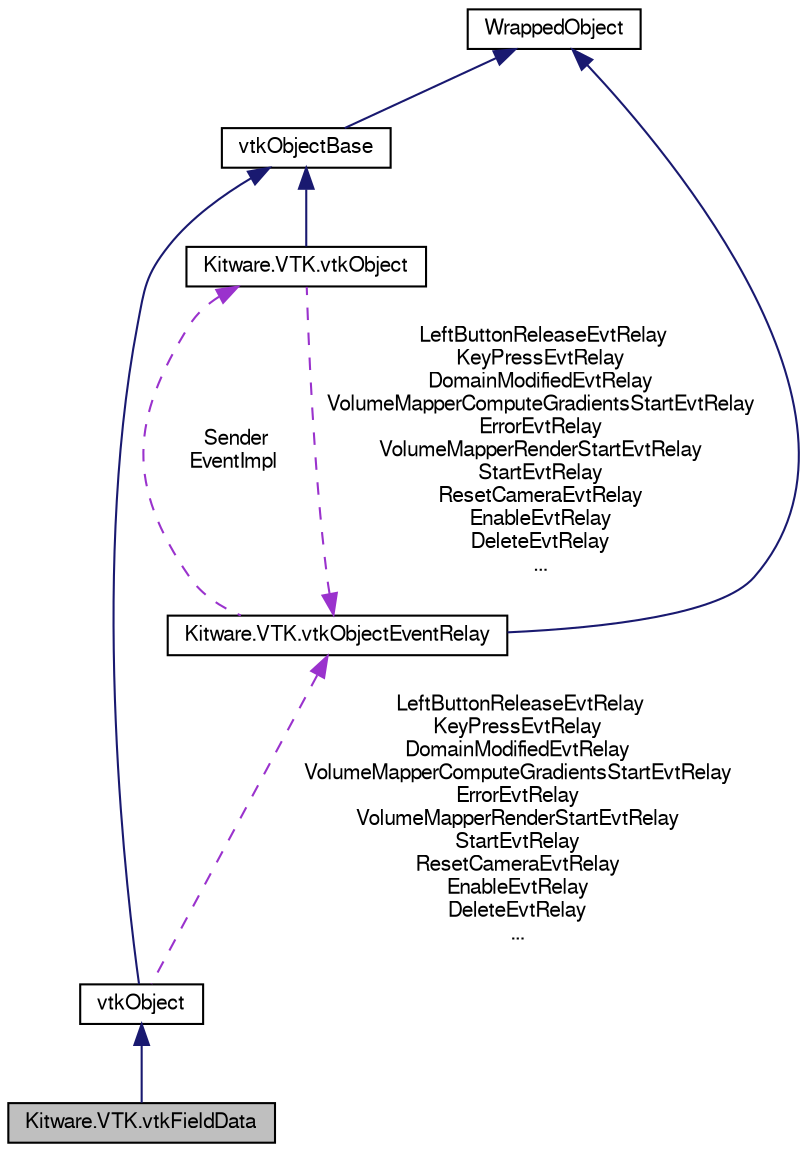 digraph G
{
  bgcolor="transparent";
  edge [fontname="FreeSans",fontsize="10",labelfontname="FreeSans",labelfontsize="10"];
  node [fontname="FreeSans",fontsize="10",shape=record];
  Node1 [label="Kitware.VTK.vtkFieldData",height=0.2,width=0.4,color="black", fillcolor="grey75", style="filled" fontcolor="black"];
  Node2 -> Node1 [dir="back",color="midnightblue",fontsize="10",style="solid",fontname="FreeSans"];
  Node2 [label="vtkObject",height=0.2,width=0.4,color="black",URL="$class_kitware_1_1_v_t_k_1_1vtk_object.html",tooltip="vtkObject - abstract base class for most VTK objects"];
  Node3 -> Node2 [dir="back",color="midnightblue",fontsize="10",style="solid",fontname="FreeSans"];
  Node3 [label="vtkObjectBase",height=0.2,width=0.4,color="black",URL="$class_kitware_1_1_v_t_k_1_1vtk_object_base.html",tooltip="vtkObjectBase - abstract base class for most VTK objects"];
  Node4 -> Node3 [dir="back",color="midnightblue",fontsize="10",style="solid",fontname="FreeSans"];
  Node4 [label="WrappedObject",height=0.2,width=0.4,color="black",URL="$class_kitware_1_1_v_t_k_1_1_wrapped_object.html",tooltip="Base class for all the mummy wrapped classes in Kitware.VTK."];
  Node5 -> Node2 [dir="back",color="darkorchid3",fontsize="10",style="dashed",label=" LeftButtonReleaseEvtRelay\nKeyPressEvtRelay\nDomainModifiedEvtRelay\nVolumeMapperComputeGradientsStartEvtRelay\nErrorEvtRelay\nVolumeMapperRenderStartEvtRelay\nStartEvtRelay\nResetCameraEvtRelay\nEnableEvtRelay\nDeleteEvtRelay\n..." ,fontname="FreeSans"];
  Node5 [label="Kitware.VTK.vtkObjectEventRelay",height=0.2,width=0.4,color="black",URL="$class_kitware_1_1_v_t_k_1_1vtk_object_event_relay.html",tooltip="Implement a relay handler for VTK events. This is a class that receives events directly from the VTK ..."];
  Node4 -> Node5 [dir="back",color="midnightblue",fontsize="10",style="solid",fontname="FreeSans"];
  Node6 -> Node5 [dir="back",color="darkorchid3",fontsize="10",style="dashed",label=" Sender\nEventImpl" ,fontname="FreeSans"];
  Node6 [label="Kitware.VTK.vtkObject",height=0.2,width=0.4,color="black",URL="$class_kitware_1_1_v_t_k_1_1vtk_object.html",tooltip="vtkObject - abstract base class for most VTK objects"];
  Node3 -> Node6 [dir="back",color="midnightblue",fontsize="10",style="solid",fontname="FreeSans"];
  Node5 -> Node6 [dir="back",color="darkorchid3",fontsize="10",style="dashed",label=" LeftButtonReleaseEvtRelay\nKeyPressEvtRelay\nDomainModifiedEvtRelay\nVolumeMapperComputeGradientsStartEvtRelay\nErrorEvtRelay\nVolumeMapperRenderStartEvtRelay\nStartEvtRelay\nResetCameraEvtRelay\nEnableEvtRelay\nDeleteEvtRelay\n..." ,fontname="FreeSans"];
}

